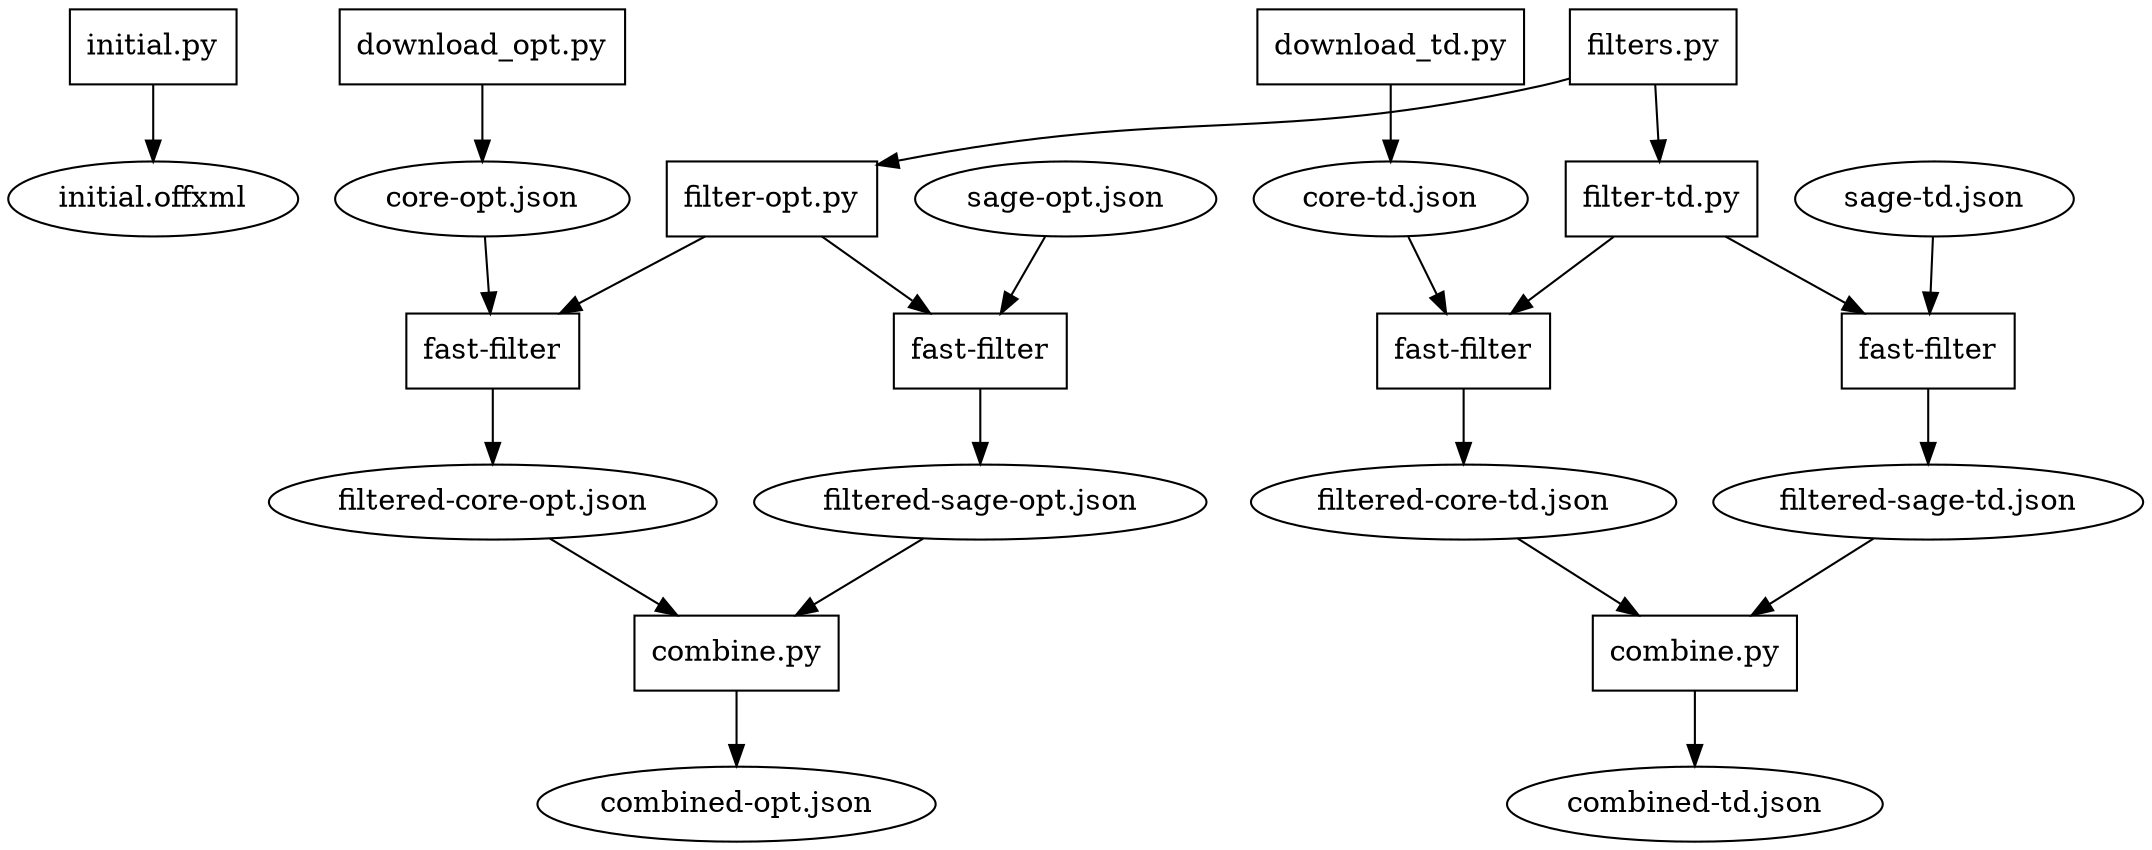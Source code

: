 digraph {
    compound=true

    // programs have diamond nodes
    "initial.py" [shape=record]
    download_opt [label="download_opt.py", shape=record]
    download_td [label="download_td.py", shape=record]
    filters [label="filters.py", shape=record]
    filter_opt [label="filter-opt.py" , shape=record]
    filter_td [label="filter-td.py"  , shape=record]
    ff_opt [label="fast-filter", shape=record]
    ff_td [label="fast-filter", shape=record]
    ff_opt_sage [label="fast-filter", shape=record]
    ff_td_sage [label="fast-filter", shape=record]
    combine_opt [label="combine.py", shape=record]
    combine_td [label="combine.py", shape=record]

    "initial.py" -> "initial.offxml"

    filters -> { filter_opt, filter_td }

    download_opt -> "core-opt.json"
    { "core-opt.json", filter_opt } -> ff_opt
    ff_opt -> "filtered-core-opt.json"

    download_td -> "core-td.json"
    { "core-td.json", filter_td } -> ff_td
    ff_td -> "filtered-core-td.json"

    { "sage-opt.json", filter_opt } -> ff_opt_sage
    ff_opt_sage -> "filtered-sage-opt.json"

    { "sage-td.json", filter_td } -> ff_td_sage
    ff_td_sage -> "filtered-sage-td.json"

    { "filtered-core-opt.json", "filtered-sage-opt.json" } -> combine_opt ->
    "combined-opt.json"

    { "filtered-core-td.json", "filtered-sage-td.json" } -> combine_td ->
    "combined-td.json"

}

